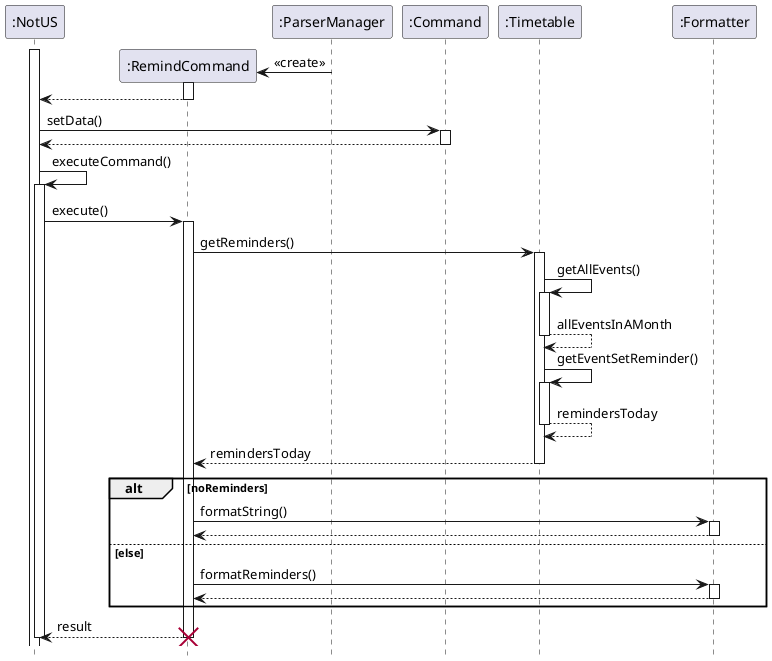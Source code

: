 @startuml

hide footbox

participant ":NotUS" as NotUS
participant ":RemindCommand" as RemindCommand
participant ":ParserManager" as ParserManager
participant ":Command" as Command
participant ":Timetable" as Timetable
participant ":Formatter" as Formatter

activate NotUS

create RemindCommand

ParserManager -> RemindCommand: <<create>>

activate RemindCommand
RemindCommand --> NotUS
deactivate RemindCommand

deactivate ParserManager

NotUS -> Command: setData()

activate Command
Command --> NotUS
deactivate Command

NotUS -> NotUS: executeCommand()
activate NotUS
NotUS -> RemindCommand: execute()

activate RemindCommand


RemindCommand -> Timetable: getReminders()
activate Timetable

Timetable -> Timetable: getAllEvents()
activate Timetable
return allEventsInAMonth
Timetable -> Timetable: getEventSetReminder()
activate Timetable
return remindersToday
return remindersToday
deactivate Timetable

alt noReminders
RemindCommand -> Formatter: formatString()
activate Formatter
return
deactivate Formatter

else else
RemindCommand -> Formatter: formatReminders()
activate Formatter
return
deactivate Formatter
end


RemindCommand --> NotUS: result
deactivate RemindCommand

deactivate NotUS
destroy RemindCommand
@enduml